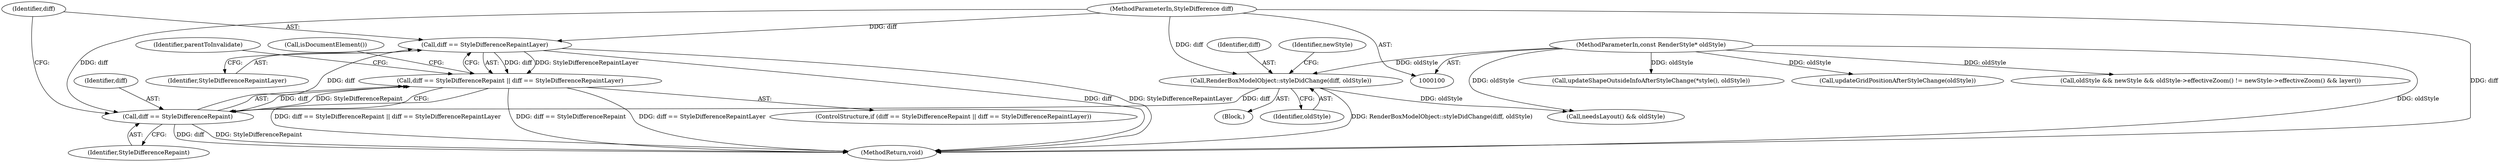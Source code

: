digraph "1_Chrome_b2b21468c1f7f08b30a7c1755316f6026c50eb2a_4@del" {
"1000189" [label="(Call,diff == StyleDifferenceRepaintLayer)"];
"1000186" [label="(Call,diff == StyleDifferenceRepaint)"];
"1000108" [label="(Call,RenderBoxModelObject::styleDidChange(diff, oldStyle))"];
"1000101" [label="(MethodParameterIn,StyleDifference diff)"];
"1000102" [label="(MethodParameterIn,const RenderStyle* oldStyle)"];
"1000185" [label="(Call,diff == StyleDifferenceRepaint || diff == StyleDifferenceRepaintLayer)"];
"1000187" [label="(Identifier,diff)"];
"1000190" [label="(Identifier,diff)"];
"1000101" [label="(MethodParameterIn,StyleDifference diff)"];
"1000110" [label="(Identifier,oldStyle)"];
"1000109" [label="(Identifier,diff)"];
"1000225" [label="(MethodReturn,void)"];
"1000219" [label="(Call,updateShapeOutsideInfoAfterStyleChange(*style(), oldStyle))"];
"1000223" [label="(Call,updateGridPositionAfterStyleChange(oldStyle))"];
"1000191" [label="(Identifier,StyleDifferenceRepaintLayer)"];
"1000189" [label="(Call,diff == StyleDifferenceRepaintLayer)"];
"1000150" [label="(Call,oldStyle && newStyle && oldStyle->effectiveZoom() != newStyle->effectiveZoom() && layer())"];
"1000195" [label="(Identifier,parentToInvalidate)"];
"1000108" [label="(Call,RenderBoxModelObject::styleDidChange(diff, oldStyle))"];
"1000184" [label="(ControlStructure,if (diff == StyleDifferenceRepaint || diff == StyleDifferenceRepaintLayer))"];
"1000188" [label="(Identifier,StyleDifferenceRepaint)"];
"1000102" [label="(MethodParameterIn,const RenderStyle* oldStyle)"];
"1000116" [label="(Call,needsLayout() && oldStyle)"];
"1000186" [label="(Call,diff == StyleDifferenceRepaint)"];
"1000103" [label="(Block,)"];
"1000113" [label="(Identifier,newStyle)"];
"1000185" [label="(Call,diff == StyleDifferenceRepaint || diff == StyleDifferenceRepaintLayer)"];
"1000216" [label="(Call,isDocumentElement())"];
"1000189" -> "1000185"  [label="AST: "];
"1000189" -> "1000191"  [label="CFG: "];
"1000190" -> "1000189"  [label="AST: "];
"1000191" -> "1000189"  [label="AST: "];
"1000185" -> "1000189"  [label="CFG: "];
"1000189" -> "1000225"  [label="DDG: diff"];
"1000189" -> "1000225"  [label="DDG: StyleDifferenceRepaintLayer"];
"1000189" -> "1000185"  [label="DDG: diff"];
"1000189" -> "1000185"  [label="DDG: StyleDifferenceRepaintLayer"];
"1000186" -> "1000189"  [label="DDG: diff"];
"1000101" -> "1000189"  [label="DDG: diff"];
"1000186" -> "1000185"  [label="AST: "];
"1000186" -> "1000188"  [label="CFG: "];
"1000187" -> "1000186"  [label="AST: "];
"1000188" -> "1000186"  [label="AST: "];
"1000190" -> "1000186"  [label="CFG: "];
"1000185" -> "1000186"  [label="CFG: "];
"1000186" -> "1000225"  [label="DDG: StyleDifferenceRepaint"];
"1000186" -> "1000225"  [label="DDG: diff"];
"1000186" -> "1000185"  [label="DDG: diff"];
"1000186" -> "1000185"  [label="DDG: StyleDifferenceRepaint"];
"1000108" -> "1000186"  [label="DDG: diff"];
"1000101" -> "1000186"  [label="DDG: diff"];
"1000108" -> "1000103"  [label="AST: "];
"1000108" -> "1000110"  [label="CFG: "];
"1000109" -> "1000108"  [label="AST: "];
"1000110" -> "1000108"  [label="AST: "];
"1000113" -> "1000108"  [label="CFG: "];
"1000108" -> "1000225"  [label="DDG: RenderBoxModelObject::styleDidChange(diff, oldStyle)"];
"1000101" -> "1000108"  [label="DDG: diff"];
"1000102" -> "1000108"  [label="DDG: oldStyle"];
"1000108" -> "1000116"  [label="DDG: oldStyle"];
"1000101" -> "1000100"  [label="AST: "];
"1000101" -> "1000225"  [label="DDG: diff"];
"1000102" -> "1000100"  [label="AST: "];
"1000102" -> "1000225"  [label="DDG: oldStyle"];
"1000102" -> "1000116"  [label="DDG: oldStyle"];
"1000102" -> "1000150"  [label="DDG: oldStyle"];
"1000102" -> "1000219"  [label="DDG: oldStyle"];
"1000102" -> "1000223"  [label="DDG: oldStyle"];
"1000185" -> "1000184"  [label="AST: "];
"1000195" -> "1000185"  [label="CFG: "];
"1000216" -> "1000185"  [label="CFG: "];
"1000185" -> "1000225"  [label="DDG: diff == StyleDifferenceRepaint || diff == StyleDifferenceRepaintLayer"];
"1000185" -> "1000225"  [label="DDG: diff == StyleDifferenceRepaint"];
"1000185" -> "1000225"  [label="DDG: diff == StyleDifferenceRepaintLayer"];
}
